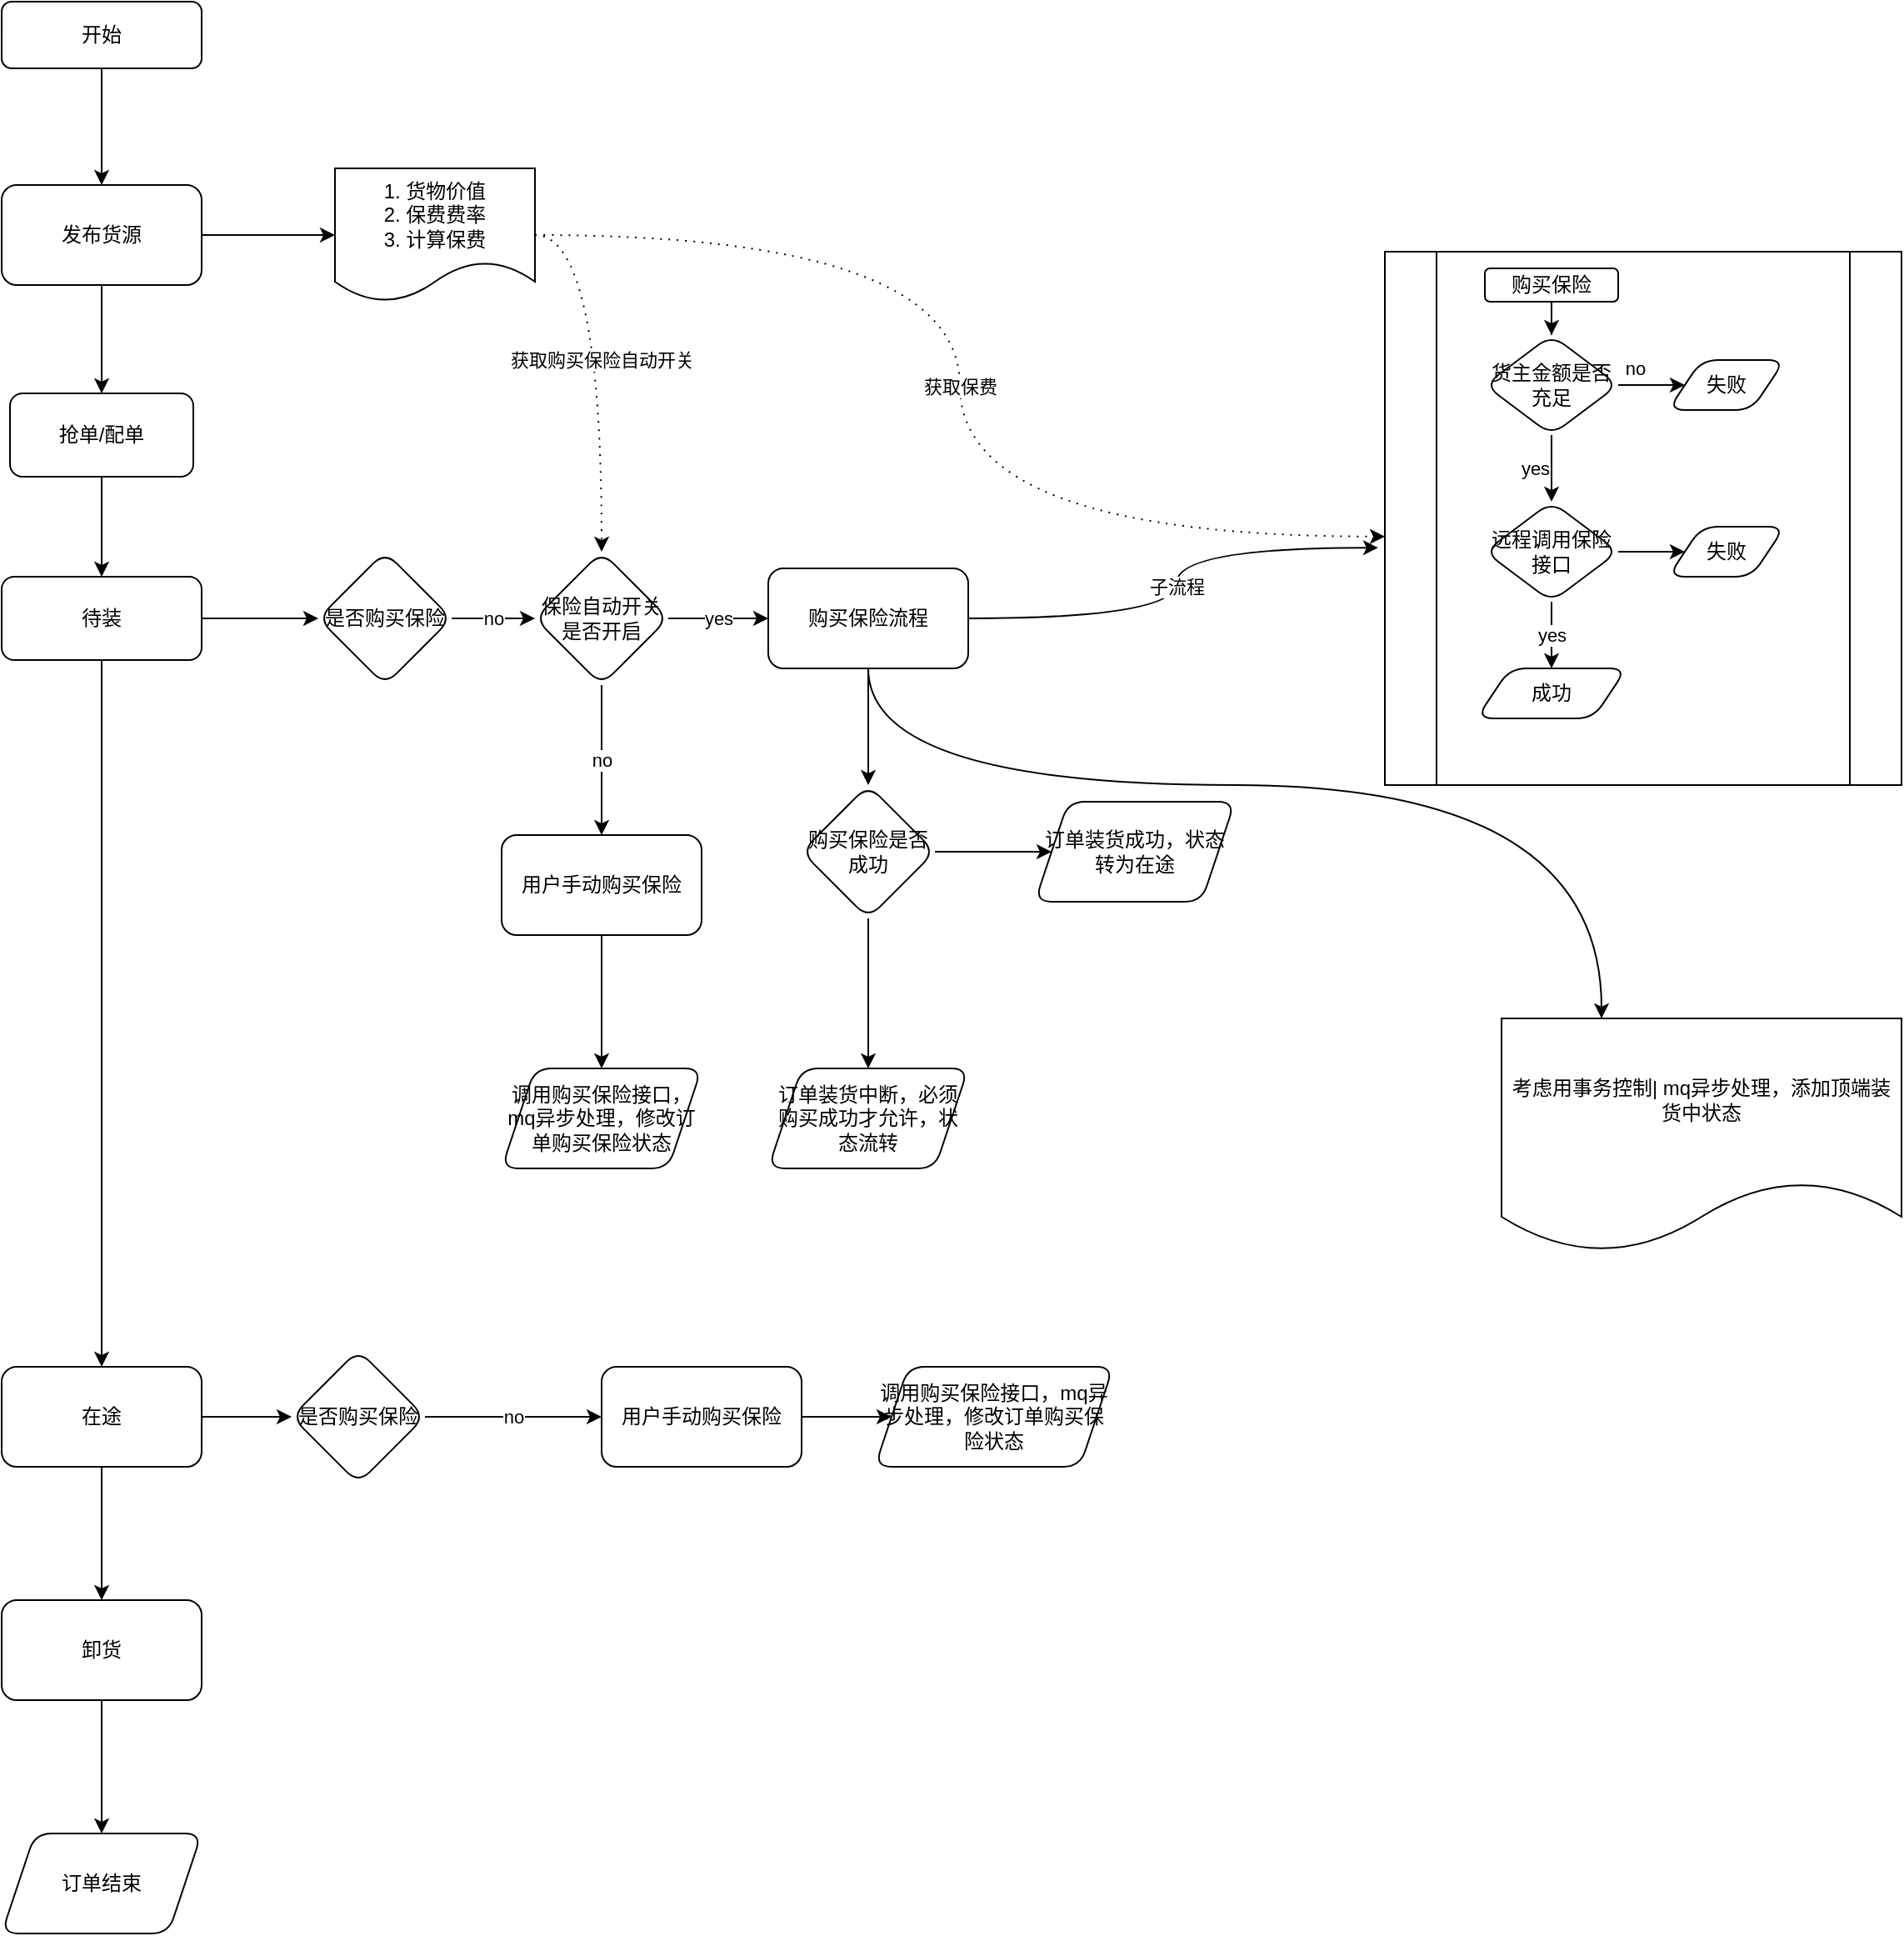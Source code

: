 <mxfile version="14.0.1" type="github">
  <diagram id="C5RBs43oDa-KdzZeNtuy" name="Page-1">
    <mxGraphModel dx="1422" dy="762" grid="1" gridSize="10" guides="1" tooltips="1" connect="1" arrows="1" fold="1" page="1" pageScale="1" pageWidth="827" pageHeight="1169" math="0" shadow="0">
      <root>
        <mxCell id="WIyWlLk6GJQsqaUBKTNV-0" />
        <mxCell id="WIyWlLk6GJQsqaUBKTNV-1" parent="WIyWlLk6GJQsqaUBKTNV-0" />
        <mxCell id="NyMv5PjaEcfiehMKOQza-44" value="" style="edgeStyle=orthogonalEdgeStyle;rounded=0;orthogonalLoop=1;jettySize=auto;html=1;" edge="1" parent="WIyWlLk6GJQsqaUBKTNV-1" source="WIyWlLk6GJQsqaUBKTNV-3" target="NyMv5PjaEcfiehMKOQza-43">
          <mxGeometry relative="1" as="geometry" />
        </mxCell>
        <mxCell id="WIyWlLk6GJQsqaUBKTNV-3" value="开始" style="rounded=1;whiteSpace=wrap;html=1;fontSize=12;glass=0;strokeWidth=1;shadow=0;" parent="WIyWlLk6GJQsqaUBKTNV-1" vertex="1">
          <mxGeometry x="160" y="350" width="120" height="40" as="geometry" />
        </mxCell>
        <mxCell id="NyMv5PjaEcfiehMKOQza-17" style="edgeStyle=orthogonalEdgeStyle;rounded=0;orthogonalLoop=1;jettySize=auto;html=1;exitX=0.5;exitY=1;exitDx=0;exitDy=0;" edge="1" parent="WIyWlLk6GJQsqaUBKTNV-1" source="NyMv5PjaEcfiehMKOQza-43" target="oyDcqEM6i9TC-5nB7iKt-22">
          <mxGeometry relative="1" as="geometry">
            <mxPoint x="220" y="540" as="sourcePoint" />
          </mxGeometry>
        </mxCell>
        <mxCell id="oyDcqEM6i9TC-5nB7iKt-25" value="" style="edgeStyle=orthogonalEdgeStyle;curved=1;orthogonalLoop=1;jettySize=auto;html=1;endArrow=classic;endFill=1;" parent="WIyWlLk6GJQsqaUBKTNV-1" source="WIyWlLk6GJQsqaUBKTNV-11" target="oyDcqEM6i9TC-5nB7iKt-24" edge="1">
          <mxGeometry relative="1" as="geometry" />
        </mxCell>
        <mxCell id="oyDcqEM6i9TC-5nB7iKt-29" value="" style="edgeStyle=orthogonalEdgeStyle;curved=1;orthogonalLoop=1;jettySize=auto;html=1;endArrow=classic;endFill=1;" parent="WIyWlLk6GJQsqaUBKTNV-1" source="WIyWlLk6GJQsqaUBKTNV-11" target="oyDcqEM6i9TC-5nB7iKt-28" edge="1">
          <mxGeometry relative="1" as="geometry" />
        </mxCell>
        <mxCell id="WIyWlLk6GJQsqaUBKTNV-11" value="待装" style="rounded=1;whiteSpace=wrap;html=1;fontSize=12;glass=0;strokeWidth=1;shadow=0;" parent="WIyWlLk6GJQsqaUBKTNV-1" vertex="1">
          <mxGeometry x="160" y="695" width="120" height="50" as="geometry" />
        </mxCell>
        <mxCell id="oyDcqEM6i9TC-5nB7iKt-7" value="" style="shape=process;whiteSpace=wrap;html=1;backgroundOutline=1;" parent="WIyWlLk6GJQsqaUBKTNV-1" vertex="1">
          <mxGeometry x="990" y="500" width="310" height="320" as="geometry" />
        </mxCell>
        <mxCell id="oyDcqEM6i9TC-5nB7iKt-11" value="" style="edgeStyle=orthogonalEdgeStyle;rounded=0;orthogonalLoop=1;jettySize=auto;html=1;" parent="WIyWlLk6GJQsqaUBKTNV-1" source="oyDcqEM6i9TC-5nB7iKt-9" target="oyDcqEM6i9TC-5nB7iKt-10" edge="1">
          <mxGeometry relative="1" as="geometry" />
        </mxCell>
        <mxCell id="oyDcqEM6i9TC-5nB7iKt-9" value="购买保险" style="rounded=1;whiteSpace=wrap;html=1;" parent="WIyWlLk6GJQsqaUBKTNV-1" vertex="1">
          <mxGeometry x="1050" y="510" width="80" height="20" as="geometry" />
        </mxCell>
        <mxCell id="oyDcqEM6i9TC-5nB7iKt-13" value="no" style="edgeStyle=orthogonalEdgeStyle;rounded=0;orthogonalLoop=1;jettySize=auto;html=1;" parent="WIyWlLk6GJQsqaUBKTNV-1" source="oyDcqEM6i9TC-5nB7iKt-10" target="oyDcqEM6i9TC-5nB7iKt-12" edge="1">
          <mxGeometry y="10" relative="1" as="geometry">
            <mxPoint as="offset" />
          </mxGeometry>
        </mxCell>
        <mxCell id="oyDcqEM6i9TC-5nB7iKt-17" value="yes" style="edgeStyle=orthogonalEdgeStyle;rounded=0;orthogonalLoop=1;jettySize=auto;html=1;endArrow=classic;endFill=1;entryX=0.5;entryY=0;entryDx=0;entryDy=0;" parent="WIyWlLk6GJQsqaUBKTNV-1" source="oyDcqEM6i9TC-5nB7iKt-10" target="NyMv5PjaEcfiehMKOQza-22" edge="1">
          <mxGeometry y="-10" relative="1" as="geometry">
            <Array as="points" />
            <mxPoint as="offset" />
            <mxPoint x="1090" y="650" as="targetPoint" />
          </mxGeometry>
        </mxCell>
        <mxCell id="oyDcqEM6i9TC-5nB7iKt-10" value="货主金额是否充足" style="rhombus;whiteSpace=wrap;html=1;rounded=1;" parent="WIyWlLk6GJQsqaUBKTNV-1" vertex="1">
          <mxGeometry x="1050" y="550" width="80" height="60" as="geometry" />
        </mxCell>
        <mxCell id="oyDcqEM6i9TC-5nB7iKt-12" value="失败" style="shape=parallelogram;perimeter=parallelogramPerimeter;whiteSpace=wrap;html=1;fixedSize=1;rounded=1;" parent="WIyWlLk6GJQsqaUBKTNV-1" vertex="1">
          <mxGeometry x="1160" y="565" width="70" height="30" as="geometry" />
        </mxCell>
        <mxCell id="NyMv5PjaEcfiehMKOQza-42" style="edgeStyle=orthogonalEdgeStyle;rounded=0;orthogonalLoop=1;jettySize=auto;html=1;exitX=0.5;exitY=1;exitDx=0;exitDy=0;entryX=0.5;entryY=0;entryDx=0;entryDy=0;" edge="1" parent="WIyWlLk6GJQsqaUBKTNV-1" source="oyDcqEM6i9TC-5nB7iKt-22" target="WIyWlLk6GJQsqaUBKTNV-11">
          <mxGeometry relative="1" as="geometry" />
        </mxCell>
        <mxCell id="oyDcqEM6i9TC-5nB7iKt-22" value="&lt;span&gt;抢单/配单&lt;/span&gt;" style="rounded=1;whiteSpace=wrap;html=1;" parent="WIyWlLk6GJQsqaUBKTNV-1" vertex="1">
          <mxGeometry x="165" y="585" width="110" height="50" as="geometry" />
        </mxCell>
        <mxCell id="oyDcqEM6i9TC-5nB7iKt-33" value="no" style="edgeStyle=orthogonalEdgeStyle;orthogonalLoop=1;jettySize=auto;html=1;endArrow=classic;endFill=1;exitX=1;exitY=0.5;exitDx=0;exitDy=0;rounded=0;" parent="WIyWlLk6GJQsqaUBKTNV-1" source="oyDcqEM6i9TC-5nB7iKt-24" target="oyDcqEM6i9TC-5nB7iKt-32" edge="1">
          <mxGeometry relative="1" as="geometry" />
        </mxCell>
        <mxCell id="oyDcqEM6i9TC-5nB7iKt-24" value="是否购买保险" style="rhombus;whiteSpace=wrap;html=1;rounded=1;shadow=0;strokeWidth=1;glass=0;" parent="WIyWlLk6GJQsqaUBKTNV-1" vertex="1">
          <mxGeometry x="350" y="680" width="80" height="80" as="geometry" />
        </mxCell>
        <mxCell id="NyMv5PjaEcfiehMKOQza-39" value="" style="edgeStyle=orthogonalEdgeStyle;rounded=0;orthogonalLoop=1;jettySize=auto;html=1;" edge="1" parent="WIyWlLk6GJQsqaUBKTNV-1" source="oyDcqEM6i9TC-5nB7iKt-28" target="NyMv5PjaEcfiehMKOQza-38">
          <mxGeometry relative="1" as="geometry" />
        </mxCell>
        <mxCell id="oyDcqEM6i9TC-5nB7iKt-28" value="在途" style="whiteSpace=wrap;html=1;rounded=1;shadow=0;strokeWidth=1;glass=0;" parent="WIyWlLk6GJQsqaUBKTNV-1" vertex="1">
          <mxGeometry x="160" y="1169" width="120" height="60" as="geometry" />
        </mxCell>
        <mxCell id="oyDcqEM6i9TC-5nB7iKt-35" value="yes" style="edgeStyle=orthogonalEdgeStyle;rounded=0;orthogonalLoop=1;jettySize=auto;html=1;endArrow=classic;endFill=1;" parent="WIyWlLk6GJQsqaUBKTNV-1" source="oyDcqEM6i9TC-5nB7iKt-32" target="oyDcqEM6i9TC-5nB7iKt-34" edge="1">
          <mxGeometry relative="1" as="geometry" />
        </mxCell>
        <mxCell id="NyMv5PjaEcfiehMKOQza-3" value="no" style="edgeStyle=orthogonalEdgeStyle;rounded=0;orthogonalLoop=1;jettySize=auto;html=1;" edge="1" parent="WIyWlLk6GJQsqaUBKTNV-1" source="oyDcqEM6i9TC-5nB7iKt-32" target="NyMv5PjaEcfiehMKOQza-2">
          <mxGeometry relative="1" as="geometry" />
        </mxCell>
        <mxCell id="oyDcqEM6i9TC-5nB7iKt-32" value="保险自动开关是否开启" style="rhombus;whiteSpace=wrap;html=1;rounded=1;shadow=0;strokeWidth=1;glass=0;" parent="WIyWlLk6GJQsqaUBKTNV-1" vertex="1">
          <mxGeometry x="480" y="680" width="80" height="80" as="geometry" />
        </mxCell>
        <mxCell id="oyDcqEM6i9TC-5nB7iKt-37" value="" style="edgeStyle=orthogonalEdgeStyle;rounded=0;orthogonalLoop=1;jettySize=auto;html=1;endArrow=classic;endFill=1;" parent="WIyWlLk6GJQsqaUBKTNV-1" source="oyDcqEM6i9TC-5nB7iKt-34" target="oyDcqEM6i9TC-5nB7iKt-36" edge="1">
          <mxGeometry relative="1" as="geometry" />
        </mxCell>
        <mxCell id="NyMv5PjaEcfiehMKOQza-20" value="子流程" style="edgeStyle=orthogonalEdgeStyle;orthogonalLoop=1;jettySize=auto;html=1;exitX=1;exitY=0.5;exitDx=0;exitDy=0;entryX=-0.013;entryY=0.555;entryDx=0;entryDy=0;entryPerimeter=0;curved=1;" edge="1" parent="WIyWlLk6GJQsqaUBKTNV-1" source="oyDcqEM6i9TC-5nB7iKt-34" target="oyDcqEM6i9TC-5nB7iKt-7">
          <mxGeometry relative="1" as="geometry" />
        </mxCell>
        <mxCell id="NyMv5PjaEcfiehMKOQza-51" value="" style="edgeStyle=orthogonalEdgeStyle;curved=1;orthogonalLoop=1;jettySize=auto;html=1;" edge="1" parent="WIyWlLk6GJQsqaUBKTNV-1" source="oyDcqEM6i9TC-5nB7iKt-34" target="NyMv5PjaEcfiehMKOQza-50">
          <mxGeometry relative="1" as="geometry">
            <Array as="points">
              <mxPoint x="680" y="820" />
              <mxPoint x="1120" y="820" />
            </Array>
          </mxGeometry>
        </mxCell>
        <mxCell id="oyDcqEM6i9TC-5nB7iKt-34" value="购买保险流程" style="whiteSpace=wrap;html=1;rounded=1;shadow=0;strokeWidth=1;glass=0;" parent="WIyWlLk6GJQsqaUBKTNV-1" vertex="1">
          <mxGeometry x="620" y="690" width="120" height="60" as="geometry" />
        </mxCell>
        <mxCell id="oyDcqEM6i9TC-5nB7iKt-39" value="" style="edgeStyle=orthogonalEdgeStyle;rounded=0;orthogonalLoop=1;jettySize=auto;html=1;endArrow=classic;endFill=1;" parent="WIyWlLk6GJQsqaUBKTNV-1" source="oyDcqEM6i9TC-5nB7iKt-36" target="oyDcqEM6i9TC-5nB7iKt-38" edge="1">
          <mxGeometry relative="1" as="geometry" />
        </mxCell>
        <mxCell id="oyDcqEM6i9TC-5nB7iKt-41" value="" style="edgeStyle=orthogonalEdgeStyle;rounded=0;orthogonalLoop=1;jettySize=auto;html=1;endArrow=classic;endFill=1;" parent="WIyWlLk6GJQsqaUBKTNV-1" source="oyDcqEM6i9TC-5nB7iKt-36" target="oyDcqEM6i9TC-5nB7iKt-40" edge="1">
          <mxGeometry relative="1" as="geometry" />
        </mxCell>
        <mxCell id="oyDcqEM6i9TC-5nB7iKt-36" value="购买保险是否成功" style="rhombus;whiteSpace=wrap;html=1;rounded=1;shadow=0;strokeWidth=1;glass=0;" parent="WIyWlLk6GJQsqaUBKTNV-1" vertex="1">
          <mxGeometry x="640" y="820" width="80" height="80" as="geometry" />
        </mxCell>
        <mxCell id="oyDcqEM6i9TC-5nB7iKt-38" value="订单装货成功，状态转为在途" style="shape=parallelogram;perimeter=parallelogramPerimeter;whiteSpace=wrap;html=1;fixedSize=1;rounded=1;shadow=0;strokeWidth=1;glass=0;" parent="WIyWlLk6GJQsqaUBKTNV-1" vertex="1">
          <mxGeometry x="780" y="830" width="120" height="60" as="geometry" />
        </mxCell>
        <mxCell id="oyDcqEM6i9TC-5nB7iKt-40" value="订单装货中断，必须购买成功才允许，状态流转" style="shape=parallelogram;perimeter=parallelogramPerimeter;whiteSpace=wrap;html=1;fixedSize=1;rounded=1;shadow=0;strokeWidth=1;glass=0;" parent="WIyWlLk6GJQsqaUBKTNV-1" vertex="1">
          <mxGeometry x="620" y="990" width="120" height="60" as="geometry" />
        </mxCell>
        <mxCell id="NyMv5PjaEcfiehMKOQza-19" value="" style="edgeStyle=orthogonalEdgeStyle;rounded=0;orthogonalLoop=1;jettySize=auto;html=1;" edge="1" parent="WIyWlLk6GJQsqaUBKTNV-1" source="NyMv5PjaEcfiehMKOQza-2" target="NyMv5PjaEcfiehMKOQza-18">
          <mxGeometry relative="1" as="geometry" />
        </mxCell>
        <mxCell id="NyMv5PjaEcfiehMKOQza-2" value="用户手动购买保险" style="whiteSpace=wrap;html=1;rounded=1;shadow=0;strokeWidth=1;glass=0;" vertex="1" parent="WIyWlLk6GJQsqaUBKTNV-1">
          <mxGeometry x="460" y="850" width="120" height="60" as="geometry" />
        </mxCell>
        <mxCell id="NyMv5PjaEcfiehMKOQza-18" value="调用购买保险接口，mq异步处理，修改订单购买保险状态" style="shape=parallelogram;perimeter=parallelogramPerimeter;whiteSpace=wrap;html=1;fixedSize=1;rounded=1;shadow=0;strokeWidth=1;glass=0;" vertex="1" parent="WIyWlLk6GJQsqaUBKTNV-1">
          <mxGeometry x="460" y="990" width="120" height="60" as="geometry" />
        </mxCell>
        <mxCell id="NyMv5PjaEcfiehMKOQza-26" value="yes" style="edgeStyle=orthogonalEdgeStyle;rounded=0;orthogonalLoop=1;jettySize=auto;html=1;" edge="1" parent="WIyWlLk6GJQsqaUBKTNV-1" source="NyMv5PjaEcfiehMKOQza-22" target="NyMv5PjaEcfiehMKOQza-25">
          <mxGeometry relative="1" as="geometry" />
        </mxCell>
        <mxCell id="NyMv5PjaEcfiehMKOQza-28" value="" style="edgeStyle=orthogonalEdgeStyle;orthogonalLoop=1;jettySize=auto;html=1;rounded=0;" edge="1" parent="WIyWlLk6GJQsqaUBKTNV-1" source="NyMv5PjaEcfiehMKOQza-22" target="NyMv5PjaEcfiehMKOQza-27">
          <mxGeometry relative="1" as="geometry" />
        </mxCell>
        <mxCell id="NyMv5PjaEcfiehMKOQza-22" value="远程调用保险接口" style="rhombus;whiteSpace=wrap;html=1;rounded=1;" vertex="1" parent="WIyWlLk6GJQsqaUBKTNV-1">
          <mxGeometry x="1050" y="650" width="80" height="60" as="geometry" />
        </mxCell>
        <mxCell id="NyMv5PjaEcfiehMKOQza-25" value="成功" style="shape=parallelogram;perimeter=parallelogramPerimeter;whiteSpace=wrap;html=1;fixedSize=1;rounded=1;" vertex="1" parent="WIyWlLk6GJQsqaUBKTNV-1">
          <mxGeometry x="1045" y="750" width="90" height="30" as="geometry" />
        </mxCell>
        <mxCell id="NyMv5PjaEcfiehMKOQza-27" value="失败" style="shape=parallelogram;perimeter=parallelogramPerimeter;whiteSpace=wrap;html=1;fixedSize=1;rounded=1;" vertex="1" parent="WIyWlLk6GJQsqaUBKTNV-1">
          <mxGeometry x="1160" y="665" width="70" height="30" as="geometry" />
        </mxCell>
        <mxCell id="NyMv5PjaEcfiehMKOQza-29" value="" style="edgeStyle=orthogonalEdgeStyle;orthogonalLoop=1;jettySize=auto;html=1;endArrow=classic;endFill=1;exitX=1;exitY=0.5;exitDx=0;exitDy=0;rounded=0;" edge="1" parent="WIyWlLk6GJQsqaUBKTNV-1" target="NyMv5PjaEcfiehMKOQza-31" source="oyDcqEM6i9TC-5nB7iKt-28">
          <mxGeometry relative="1" as="geometry">
            <mxPoint x="300" y="1194" as="sourcePoint" />
          </mxGeometry>
        </mxCell>
        <mxCell id="NyMv5PjaEcfiehMKOQza-30" value="no" style="edgeStyle=orthogonalEdgeStyle;orthogonalLoop=1;jettySize=auto;html=1;endArrow=classic;endFill=1;exitX=1;exitY=0.5;exitDx=0;exitDy=0;rounded=0;entryX=0;entryY=0.5;entryDx=0;entryDy=0;" edge="1" parent="WIyWlLk6GJQsqaUBKTNV-1" source="NyMv5PjaEcfiehMKOQza-31" target="NyMv5PjaEcfiehMKOQza-35">
          <mxGeometry relative="1" as="geometry">
            <mxPoint x="480" y="1200" as="targetPoint" />
          </mxGeometry>
        </mxCell>
        <mxCell id="NyMv5PjaEcfiehMKOQza-31" value="是否购买保险" style="rhombus;whiteSpace=wrap;html=1;rounded=1;shadow=0;strokeWidth=1;glass=0;" vertex="1" parent="WIyWlLk6GJQsqaUBKTNV-1">
          <mxGeometry x="334" y="1159" width="80" height="80" as="geometry" />
        </mxCell>
        <mxCell id="NyMv5PjaEcfiehMKOQza-34" value="" style="edgeStyle=orthogonalEdgeStyle;rounded=0;orthogonalLoop=1;jettySize=auto;html=1;" edge="1" parent="WIyWlLk6GJQsqaUBKTNV-1" source="NyMv5PjaEcfiehMKOQza-35" target="NyMv5PjaEcfiehMKOQza-36">
          <mxGeometry relative="1" as="geometry" />
        </mxCell>
        <mxCell id="NyMv5PjaEcfiehMKOQza-35" value="用户手动购买保险" style="whiteSpace=wrap;html=1;rounded=1;shadow=0;strokeWidth=1;glass=0;" vertex="1" parent="WIyWlLk6GJQsqaUBKTNV-1">
          <mxGeometry x="520" y="1169" width="120" height="60" as="geometry" />
        </mxCell>
        <mxCell id="NyMv5PjaEcfiehMKOQza-36" value="调用购买保险接口，mq异步处理，修改订单购买保险状态" style="shape=parallelogram;perimeter=parallelogramPerimeter;whiteSpace=wrap;html=1;fixedSize=1;rounded=1;shadow=0;strokeWidth=1;glass=0;" vertex="1" parent="WIyWlLk6GJQsqaUBKTNV-1">
          <mxGeometry x="684" y="1169" width="143" height="60" as="geometry" />
        </mxCell>
        <mxCell id="NyMv5PjaEcfiehMKOQza-41" value="" style="edgeStyle=orthogonalEdgeStyle;rounded=0;orthogonalLoop=1;jettySize=auto;html=1;" edge="1" parent="WIyWlLk6GJQsqaUBKTNV-1" source="NyMv5PjaEcfiehMKOQza-38" target="NyMv5PjaEcfiehMKOQza-40">
          <mxGeometry relative="1" as="geometry" />
        </mxCell>
        <mxCell id="NyMv5PjaEcfiehMKOQza-38" value="卸货" style="whiteSpace=wrap;html=1;rounded=1;shadow=0;strokeWidth=1;glass=0;" vertex="1" parent="WIyWlLk6GJQsqaUBKTNV-1">
          <mxGeometry x="160" y="1309" width="120" height="60" as="geometry" />
        </mxCell>
        <mxCell id="NyMv5PjaEcfiehMKOQza-40" value="订单结束" style="shape=parallelogram;perimeter=parallelogramPerimeter;whiteSpace=wrap;html=1;fixedSize=1;rounded=1;shadow=0;strokeWidth=1;glass=0;" vertex="1" parent="WIyWlLk6GJQsqaUBKTNV-1">
          <mxGeometry x="160" y="1449" width="120" height="60" as="geometry" />
        </mxCell>
        <mxCell id="NyMv5PjaEcfiehMKOQza-46" value="" style="edgeStyle=orthogonalEdgeStyle;rounded=0;orthogonalLoop=1;jettySize=auto;html=1;" edge="1" parent="WIyWlLk6GJQsqaUBKTNV-1" source="NyMv5PjaEcfiehMKOQza-43" target="NyMv5PjaEcfiehMKOQza-45">
          <mxGeometry relative="1" as="geometry" />
        </mxCell>
        <mxCell id="NyMv5PjaEcfiehMKOQza-43" value="发布货源" style="whiteSpace=wrap;html=1;rounded=1;shadow=0;strokeWidth=1;glass=0;" vertex="1" parent="WIyWlLk6GJQsqaUBKTNV-1">
          <mxGeometry x="160" y="460" width="120" height="60" as="geometry" />
        </mxCell>
        <mxCell id="NyMv5PjaEcfiehMKOQza-47" value="获取保费" style="edgeStyle=orthogonalEdgeStyle;orthogonalLoop=1;jettySize=auto;html=1;exitX=1;exitY=0.5;exitDx=0;exitDy=0;entryX=0;entryY=0.534;entryDx=0;entryDy=0;entryPerimeter=0;dashed=1;dashPattern=1 4;curved=1;" edge="1" parent="WIyWlLk6GJQsqaUBKTNV-1" source="NyMv5PjaEcfiehMKOQza-45" target="oyDcqEM6i9TC-5nB7iKt-7">
          <mxGeometry relative="1" as="geometry" />
        </mxCell>
        <mxCell id="NyMv5PjaEcfiehMKOQza-48" value="获取购买保险自动开关" style="edgeStyle=orthogonalEdgeStyle;curved=1;orthogonalLoop=1;jettySize=auto;html=1;exitX=1;exitY=0.5;exitDx=0;exitDy=0;dashed=1;dashPattern=1 4;" edge="1" parent="WIyWlLk6GJQsqaUBKTNV-1" source="NyMv5PjaEcfiehMKOQza-45" target="oyDcqEM6i9TC-5nB7iKt-32">
          <mxGeometry relative="1" as="geometry" />
        </mxCell>
        <mxCell id="NyMv5PjaEcfiehMKOQza-45" value="1. 货物价值&lt;br&gt;2. 保费费率&lt;br&gt;3. 计算保费" style="shape=document;whiteSpace=wrap;html=1;boundedLbl=1;rounded=1;shadow=0;strokeWidth=1;glass=0;" vertex="1" parent="WIyWlLk6GJQsqaUBKTNV-1">
          <mxGeometry x="360" y="450" width="120" height="80" as="geometry" />
        </mxCell>
        <mxCell id="NyMv5PjaEcfiehMKOQza-50" value="考虑用事务控制| mq异步处理，添加顶端装货中状态" style="shape=document;whiteSpace=wrap;html=1;boundedLbl=1;rounded=1;shadow=0;strokeWidth=1;glass=0;" vertex="1" parent="WIyWlLk6GJQsqaUBKTNV-1">
          <mxGeometry x="1060" y="960" width="240" height="140" as="geometry" />
        </mxCell>
      </root>
    </mxGraphModel>
  </diagram>
</mxfile>
